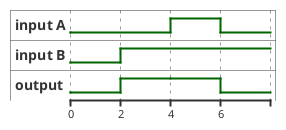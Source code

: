 @startuml
binary "input A" as W0
binary "input B" as W1
binary "output" as W2

@0
W0 is {low,high} 
W1 is {low,high} 
W2 is {low,high} 

@0
W0 is low

@2
W1 is high

@2
W2 is high

@0
W1 is low

@0
W2 is low

@4
W0 is high

@4
W2 is high

@6
W0 is low

@6
W2 is low

@enduml

